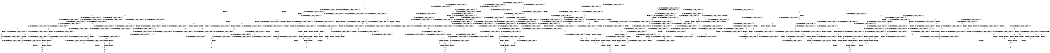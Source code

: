 digraph BCG {
size = "7, 10.5";
center = TRUE;
node [shape = circle];
0 [peripheries = 2];
0 -> 1 [label = "EX !0 !ATOMIC_EXCH_BRANCH (1, +0, FALSE, +0, 1, TRUE) !{0, 1, 2}"];
0 -> 2 [label = "EX !2 !ATOMIC_EXCH_BRANCH (2, +1, TRUE, +0, 2, TRUE) !{0, 1, 2}"];
0 -> 3 [label = "EX !1 !ATOMIC_EXCH_BRANCH (1, +1, TRUE, +0, 2, TRUE) !{0, 1, 2}"];
0 -> 4 [label = "EX !0 !ATOMIC_EXCH_BRANCH (1, +0, FALSE, +0, 1, TRUE) !{0, 1, 2}"];
1 -> 1 [label = "EX !0 !ATOMIC_EXCH_BRANCH (1, +0, FALSE, +0, 1, TRUE) !{0, 1, 2}"];
1 -> 5 [label = "EX !2 !ATOMIC_EXCH_BRANCH (2, +1, TRUE, +0, 2, TRUE) !{0, 1, 2}"];
1 -> 6 [label = "EX !1 !ATOMIC_EXCH_BRANCH (1, +1, TRUE, +0, 2, TRUE) !{0, 1, 2}"];
1 -> 4 [label = "EX !0 !ATOMIC_EXCH_BRANCH (1, +0, FALSE, +0, 1, TRUE) !{0, 1, 2}"];
2 -> 7 [label = "EX !0 !ATOMIC_EXCH_BRANCH (1, +0, FALSE, +0, 1, TRUE) !{0, 1, 2}"];
2 -> 8 [label = "EX !1 !ATOMIC_EXCH_BRANCH (1, +1, TRUE, +0, 2, TRUE) !{0, 1, 2}"];
2 -> 9 [label = "TERMINATE !2"];
2 -> 10 [label = "EX !0 !ATOMIC_EXCH_BRANCH (1, +0, FALSE, +0, 1, TRUE) !{0, 1, 2}"];
3 -> 11 [label = "EX !0 !ATOMIC_EXCH_BRANCH (1, +0, FALSE, +0, 1, FALSE) !{0, 1, 2}"];
3 -> 12 [label = "EX !2 !ATOMIC_EXCH_BRANCH (2, +1, TRUE, +0, 2, TRUE) !{0, 1, 2}"];
3 -> 13 [label = "TERMINATE !1"];
3 -> 14 [label = "EX !0 !ATOMIC_EXCH_BRANCH (1, +0, FALSE, +0, 1, FALSE) !{0, 1, 2}"];
4 -> 15 [label = "EX !1 !ATOMIC_EXCH_BRANCH (1, +1, TRUE, +0, 2, TRUE) !{0, 1, 2}"];
4 -> 4 [label = "EX !0 !ATOMIC_EXCH_BRANCH (1, +0, FALSE, +0, 1, TRUE) !{0, 1, 2}"];
4 -> 16 [label = "EX !2 !ATOMIC_EXCH_BRANCH (2, +1, TRUE, +0, 2, TRUE) !{0, 1, 2}"];
4 -> 17 [label = "EX !1 !ATOMIC_EXCH_BRANCH (1, +1, TRUE, +0, 2, TRUE) !{0, 1, 2}"];
5 -> 7 [label = "EX !0 !ATOMIC_EXCH_BRANCH (1, +0, FALSE, +0, 1, TRUE) !{0, 1, 2}"];
5 -> 18 [label = "EX !1 !ATOMIC_EXCH_BRANCH (1, +1, TRUE, +0, 2, TRUE) !{0, 1, 2}"];
5 -> 19 [label = "TERMINATE !2"];
5 -> 10 [label = "EX !0 !ATOMIC_EXCH_BRANCH (1, +0, FALSE, +0, 1, TRUE) !{0, 1, 2}"];
6 -> 11 [label = "EX !0 !ATOMIC_EXCH_BRANCH (1, +0, FALSE, +0, 1, FALSE) !{0, 1, 2}"];
6 -> 20 [label = "EX !2 !ATOMIC_EXCH_BRANCH (2, +1, TRUE, +0, 2, TRUE) !{0, 1, 2}"];
6 -> 21 [label = "TERMINATE !1"];
6 -> 14 [label = "EX !0 !ATOMIC_EXCH_BRANCH (1, +0, FALSE, +0, 1, FALSE) !{0, 1, 2}"];
7 -> 7 [label = "EX !0 !ATOMIC_EXCH_BRANCH (1, +0, FALSE, +0, 1, TRUE) !{0, 1, 2}"];
7 -> 18 [label = "EX !1 !ATOMIC_EXCH_BRANCH (1, +1, TRUE, +0, 2, TRUE) !{0, 1, 2}"];
7 -> 19 [label = "TERMINATE !2"];
7 -> 10 [label = "EX !0 !ATOMIC_EXCH_BRANCH (1, +0, FALSE, +0, 1, TRUE) !{0, 1, 2}"];
8 -> 22 [label = "EX !0 !ATOMIC_EXCH_BRANCH (1, +0, FALSE, +0, 1, FALSE) !{0, 1, 2}"];
8 -> 23 [label = "TERMINATE !2"];
8 -> 24 [label = "TERMINATE !1"];
8 -> 25 [label = "EX !0 !ATOMIC_EXCH_BRANCH (1, +0, FALSE, +0, 1, FALSE) !{0, 1, 2}"];
9 -> 26 [label = "EX !0 !ATOMIC_EXCH_BRANCH (1, +0, FALSE, +0, 1, TRUE) !{0, 1}"];
9 -> 27 [label = "EX !1 !ATOMIC_EXCH_BRANCH (1, +1, TRUE, +0, 2, TRUE) !{0, 1}"];
9 -> 28 [label = "EX !0 !ATOMIC_EXCH_BRANCH (1, +0, FALSE, +0, 1, TRUE) !{0, 1}"];
10 -> 29 [label = "EX !1 !ATOMIC_EXCH_BRANCH (1, +1, TRUE, +0, 2, TRUE) !{0, 1, 2}"];
10 -> 10 [label = "EX !0 !ATOMIC_EXCH_BRANCH (1, +0, FALSE, +0, 1, TRUE) !{0, 1, 2}"];
10 -> 30 [label = "EX !1 !ATOMIC_EXCH_BRANCH (1, +1, TRUE, +0, 2, TRUE) !{0, 1, 2}"];
10 -> 31 [label = "TERMINATE !2"];
11 -> 32 [label = "EX !0 !ATOMIC_EXCH_BRANCH (2, +0, FALSE, +0, 2, TRUE) !{0, 1, 2}"];
11 -> 33 [label = "EX !2 !ATOMIC_EXCH_BRANCH (2, +1, TRUE, +0, 2, TRUE) !{0, 1, 2}"];
11 -> 34 [label = "TERMINATE !1"];
11 -> 35 [label = "EX !0 !ATOMIC_EXCH_BRANCH (2, +0, FALSE, +0, 2, TRUE) !{0, 1, 2}"];
12 -> 22 [label = "EX !0 !ATOMIC_EXCH_BRANCH (1, +0, FALSE, +0, 1, FALSE) !{0, 1, 2}"];
12 -> 23 [label = "TERMINATE !2"];
12 -> 24 [label = "TERMINATE !1"];
12 -> 25 [label = "EX !0 !ATOMIC_EXCH_BRANCH (1, +0, FALSE, +0, 1, FALSE) !{0, 1, 2}"];
13 -> 36 [label = "EX !0 !ATOMIC_EXCH_BRANCH (1, +0, FALSE, +0, 1, FALSE) !{0, 2}"];
13 -> 37 [label = "EX !2 !ATOMIC_EXCH_BRANCH (2, +1, TRUE, +0, 2, TRUE) !{0, 2}"];
13 -> 38 [label = "EX !0 !ATOMIC_EXCH_BRANCH (1, +0, FALSE, +0, 1, FALSE) !{0, 2}"];
14 -> 35 [label = "EX !0 !ATOMIC_EXCH_BRANCH (2, +0, FALSE, +0, 2, TRUE) !{0, 1, 2}"];
14 -> 39 [label = "EX !2 !ATOMIC_EXCH_BRANCH (2, +1, TRUE, +0, 2, TRUE) !{0, 1, 2}"];
14 -> 40 [label = "TERMINATE !1"];
15 -> 41 [label = "EX !2 !ATOMIC_EXCH_BRANCH (2, +1, TRUE, +0, 2, TRUE) !{0, 1, 2}"];
15 -> 42 [label = "EX !0 !ATOMIC_EXCH_BRANCH (1, +0, FALSE, +0, 1, FALSE) !{0, 1, 2}"];
15 -> 43 [label = "EX !2 !ATOMIC_EXCH_BRANCH (2, +1, TRUE, +0, 2, TRUE) !{0, 1, 2}"];
15 -> 44 [label = "TERMINATE !1"];
16 -> 29 [label = "EX !1 !ATOMIC_EXCH_BRANCH (1, +1, TRUE, +0, 2, TRUE) !{0, 1, 2}"];
16 -> 10 [label = "EX !0 !ATOMIC_EXCH_BRANCH (1, +0, FALSE, +0, 1, TRUE) !{0, 1, 2}"];
16 -> 30 [label = "EX !1 !ATOMIC_EXCH_BRANCH (1, +1, TRUE, +0, 2, TRUE) !{0, 1, 2}"];
16 -> 31 [label = "TERMINATE !2"];
17 -> 14 [label = "EX !0 !ATOMIC_EXCH_BRANCH (1, +0, FALSE, +0, 1, FALSE) !{0, 1, 2}"];
17 -> 45 [label = "EX !2 !ATOMIC_EXCH_BRANCH (2, +1, TRUE, +0, 2, TRUE) !{0, 1, 2}"];
17 -> 46 [label = "TERMINATE !1"];
18 -> 22 [label = "EX !0 !ATOMIC_EXCH_BRANCH (1, +0, FALSE, +0, 1, FALSE) !{0, 1, 2}"];
18 -> 47 [label = "TERMINATE !2"];
18 -> 48 [label = "TERMINATE !1"];
18 -> 25 [label = "EX !0 !ATOMIC_EXCH_BRANCH (1, +0, FALSE, +0, 1, FALSE) !{0, 1, 2}"];
19 -> 26 [label = "EX !0 !ATOMIC_EXCH_BRANCH (1, +0, FALSE, +0, 1, TRUE) !{0, 1}"];
19 -> 49 [label = "EX !1 !ATOMIC_EXCH_BRANCH (1, +1, TRUE, +0, 2, TRUE) !{0, 1}"];
19 -> 28 [label = "EX !0 !ATOMIC_EXCH_BRANCH (1, +0, FALSE, +0, 1, TRUE) !{0, 1}"];
20 -> 22 [label = "EX !0 !ATOMIC_EXCH_BRANCH (1, +0, FALSE, +0, 1, FALSE) !{0, 1, 2}"];
20 -> 47 [label = "TERMINATE !2"];
20 -> 48 [label = "TERMINATE !1"];
20 -> 25 [label = "EX !0 !ATOMIC_EXCH_BRANCH (1, +0, FALSE, +0, 1, FALSE) !{0, 1, 2}"];
21 -> 36 [label = "EX !0 !ATOMIC_EXCH_BRANCH (1, +0, FALSE, +0, 1, FALSE) !{0, 2}"];
21 -> 50 [label = "EX !2 !ATOMIC_EXCH_BRANCH (2, +1, TRUE, +0, 2, TRUE) !{0, 2}"];
21 -> 38 [label = "EX !0 !ATOMIC_EXCH_BRANCH (1, +0, FALSE, +0, 1, FALSE) !{0, 2}"];
22 -> 51 [label = "EX !0 !ATOMIC_EXCH_BRANCH (2, +0, FALSE, +0, 2, FALSE) !{0, 1, 2}"];
22 -> 52 [label = "TERMINATE !2"];
22 -> 53 [label = "TERMINATE !1"];
22 -> 54 [label = "EX !0 !ATOMIC_EXCH_BRANCH (2, +0, FALSE, +0, 2, FALSE) !{0, 1, 2}"];
23 -> 55 [label = "EX !0 !ATOMIC_EXCH_BRANCH (1, +0, FALSE, +0, 1, FALSE) !{0, 1}"];
23 -> 56 [label = "TERMINATE !1"];
23 -> 57 [label = "EX !0 !ATOMIC_EXCH_BRANCH (1, +0, FALSE, +0, 1, FALSE) !{0, 1}"];
24 -> 58 [label = "EX !0 !ATOMIC_EXCH_BRANCH (1, +0, FALSE, +0, 1, FALSE) !{0, 2}"];
24 -> 56 [label = "TERMINATE !2"];
24 -> 59 [label = "EX !0 !ATOMIC_EXCH_BRANCH (1, +0, FALSE, +0, 1, FALSE) !{0, 2}"];
25 -> 54 [label = "EX !0 !ATOMIC_EXCH_BRANCH (2, +0, FALSE, +0, 2, FALSE) !{0, 1, 2}"];
25 -> 60 [label = "TERMINATE !2"];
25 -> 61 [label = "TERMINATE !1"];
26 -> 26 [label = "EX !0 !ATOMIC_EXCH_BRANCH (1, +0, FALSE, +0, 1, TRUE) !{0, 1}"];
26 -> 49 [label = "EX !1 !ATOMIC_EXCH_BRANCH (1, +1, TRUE, +0, 2, TRUE) !{0, 1}"];
26 -> 28 [label = "EX !0 !ATOMIC_EXCH_BRANCH (1, +0, FALSE, +0, 1, TRUE) !{0, 1}"];
27 -> 55 [label = "EX !0 !ATOMIC_EXCH_BRANCH (1, +0, FALSE, +0, 1, FALSE) !{0, 1}"];
27 -> 56 [label = "TERMINATE !1"];
27 -> 57 [label = "EX !0 !ATOMIC_EXCH_BRANCH (1, +0, FALSE, +0, 1, FALSE) !{0, 1}"];
28 -> 62 [label = "EX !1 !ATOMIC_EXCH_BRANCH (1, +1, TRUE, +0, 2, TRUE) !{0, 1}"];
28 -> 28 [label = "EX !0 !ATOMIC_EXCH_BRANCH (1, +0, FALSE, +0, 1, TRUE) !{0, 1}"];
28 -> 63 [label = "EX !1 !ATOMIC_EXCH_BRANCH (1, +1, TRUE, +0, 2, TRUE) !{0, 1}"];
29 -> 64 [label = "EX !0 !ATOMIC_EXCH_BRANCH (1, +0, FALSE, +0, 1, FALSE) !{0, 1, 2}"];
29 -> 65 [label = "TERMINATE !2"];
29 -> 66 [label = "TERMINATE !1"];
30 -> 25 [label = "EX !0 !ATOMIC_EXCH_BRANCH (1, +0, FALSE, +0, 1, FALSE) !{0, 1, 2}"];
30 -> 67 [label = "TERMINATE !2"];
30 -> 68 [label = "TERMINATE !1"];
31 -> 69 [label = "EX !0 !ATOMIC_EXCH_BRANCH (1, +0, FALSE, +0, 1, TRUE) !{0, 1}"];
31 -> 70 [label = "EX !1 !ATOMIC_EXCH_BRANCH (1, +1, TRUE, +0, 2, TRUE) !{0, 1}"];
32 -> 32 [label = "EX !0 !ATOMIC_EXCH_BRANCH (2, +0, FALSE, +0, 2, TRUE) !{0, 1, 2}"];
32 -> 33 [label = "EX !2 !ATOMIC_EXCH_BRANCH (2, +1, TRUE, +0, 2, TRUE) !{0, 1, 2}"];
32 -> 34 [label = "TERMINATE !1"];
32 -> 35 [label = "EX !0 !ATOMIC_EXCH_BRANCH (2, +0, FALSE, +0, 2, TRUE) !{0, 1, 2}"];
33 -> 51 [label = "EX !0 !ATOMIC_EXCH_BRANCH (2, +0, FALSE, +0, 2, FALSE) !{0, 1, 2}"];
33 -> 52 [label = "TERMINATE !2"];
33 -> 53 [label = "TERMINATE !1"];
33 -> 54 [label = "EX !0 !ATOMIC_EXCH_BRANCH (2, +0, FALSE, +0, 2, FALSE) !{0, 1, 2}"];
34 -> 71 [label = "EX !0 !ATOMIC_EXCH_BRANCH (2, +0, FALSE, +0, 2, TRUE) !{0, 2}"];
34 -> 72 [label = "EX !2 !ATOMIC_EXCH_BRANCH (2, +1, TRUE, +0, 2, TRUE) !{0, 2}"];
34 -> 73 [label = "EX !0 !ATOMIC_EXCH_BRANCH (2, +0, FALSE, +0, 2, TRUE) !{0, 2}"];
35 -> 35 [label = "EX !0 !ATOMIC_EXCH_BRANCH (2, +0, FALSE, +0, 2, TRUE) !{0, 1, 2}"];
35 -> 39 [label = "EX !2 !ATOMIC_EXCH_BRANCH (2, +1, TRUE, +0, 2, TRUE) !{0, 1, 2}"];
35 -> 40 [label = "TERMINATE !1"];
36 -> 71 [label = "EX !0 !ATOMIC_EXCH_BRANCH (2, +0, FALSE, +0, 2, TRUE) !{0, 2}"];
36 -> 72 [label = "EX !2 !ATOMIC_EXCH_BRANCH (2, +1, TRUE, +0, 2, TRUE) !{0, 2}"];
36 -> 73 [label = "EX !0 !ATOMIC_EXCH_BRANCH (2, +0, FALSE, +0, 2, TRUE) !{0, 2}"];
37 -> 58 [label = "EX !0 !ATOMIC_EXCH_BRANCH (1, +0, FALSE, +0, 1, FALSE) !{0, 2}"];
37 -> 56 [label = "TERMINATE !2"];
37 -> 59 [label = "EX !0 !ATOMIC_EXCH_BRANCH (1, +0, FALSE, +0, 1, FALSE) !{0, 2}"];
38 -> 74 [label = "EX !2 !ATOMIC_EXCH_BRANCH (2, +1, TRUE, +0, 2, TRUE) !{0, 2}"];
38 -> 73 [label = "EX !0 !ATOMIC_EXCH_BRANCH (2, +0, FALSE, +0, 2, TRUE) !{0, 2}"];
38 -> 75 [label = "EX !2 !ATOMIC_EXCH_BRANCH (2, +1, TRUE, +0, 2, TRUE) !{0, 2}"];
39 -> 54 [label = "EX !0 !ATOMIC_EXCH_BRANCH (2, +0, FALSE, +0, 2, FALSE) !{0, 1, 2}"];
39 -> 60 [label = "TERMINATE !2"];
39 -> 61 [label = "TERMINATE !1"];
40 -> 76 [label = "EX !0 !ATOMIC_EXCH_BRANCH (2, +0, FALSE, +0, 2, TRUE) !{0, 2}"];
40 -> 77 [label = "EX !2 !ATOMIC_EXCH_BRANCH (2, +1, TRUE, +0, 2, TRUE) !{0, 2}"];
41 -> 78 [label = "EX !0 !ATOMIC_EXCH_BRANCH (1, +0, FALSE, +0, 1, FALSE) !{0, 1, 2}"];
41 -> 79 [label = "TERMINATE !2"];
41 -> 80 [label = "TERMINATE !1"];
41 -> 25 [label = "EX !0 !ATOMIC_EXCH_BRANCH (1, +0, FALSE, +0, 1, FALSE) !{0, 1, 2}"];
42 -> 81 [label = "EX !2 !ATOMIC_EXCH_BRANCH (2, +1, TRUE, +0, 2, TRUE) !{0, 1, 2}"];
42 -> 82 [label = "EX !0 !ATOMIC_EXCH_BRANCH (2, +0, FALSE, +0, 2, TRUE) !{0, 1, 2}"];
42 -> 83 [label = "EX !2 !ATOMIC_EXCH_BRANCH (2, +1, TRUE, +0, 2, TRUE) !{0, 1, 2}"];
42 -> 84 [label = "TERMINATE !1"];
43 -> 64 [label = "EX !0 !ATOMIC_EXCH_BRANCH (1, +0, FALSE, +0, 1, FALSE) !{0, 1, 2}"];
43 -> 65 [label = "TERMINATE !2"];
43 -> 66 [label = "TERMINATE !1"];
44 -> 85 [label = "EX !0 !ATOMIC_EXCH_BRANCH (1, +0, FALSE, +0, 1, FALSE) !{0, 2}"];
44 -> 86 [label = "EX !2 !ATOMIC_EXCH_BRANCH (2, +1, TRUE, +0, 2, TRUE) !{0, 2}"];
45 -> 25 [label = "EX !0 !ATOMIC_EXCH_BRANCH (1, +0, FALSE, +0, 1, FALSE) !{0, 1, 2}"];
45 -> 67 [label = "TERMINATE !2"];
45 -> 68 [label = "TERMINATE !1"];
46 -> 87 [label = "EX !0 !ATOMIC_EXCH_BRANCH (1, +0, FALSE, +0, 1, FALSE) !{0, 2}"];
46 -> 88 [label = "EX !2 !ATOMIC_EXCH_BRANCH (2, +1, TRUE, +0, 2, TRUE) !{0, 2}"];
47 -> 55 [label = "EX !0 !ATOMIC_EXCH_BRANCH (1, +0, FALSE, +0, 1, FALSE) !{0, 1}"];
47 -> 89 [label = "TERMINATE !1"];
47 -> 57 [label = "EX !0 !ATOMIC_EXCH_BRANCH (1, +0, FALSE, +0, 1, FALSE) !{0, 1}"];
48 -> 58 [label = "EX !0 !ATOMIC_EXCH_BRANCH (1, +0, FALSE, +0, 1, FALSE) !{0, 2}"];
48 -> 89 [label = "TERMINATE !2"];
48 -> 59 [label = "EX !0 !ATOMIC_EXCH_BRANCH (1, +0, FALSE, +0, 1, FALSE) !{0, 2}"];
49 -> 55 [label = "EX !0 !ATOMIC_EXCH_BRANCH (1, +0, FALSE, +0, 1, FALSE) !{0, 1}"];
49 -> 89 [label = "TERMINATE !1"];
49 -> 57 [label = "EX !0 !ATOMIC_EXCH_BRANCH (1, +0, FALSE, +0, 1, FALSE) !{0, 1}"];
50 -> 58 [label = "EX !0 !ATOMIC_EXCH_BRANCH (1, +0, FALSE, +0, 1, FALSE) !{0, 2}"];
50 -> 89 [label = "TERMINATE !2"];
50 -> 59 [label = "EX !0 !ATOMIC_EXCH_BRANCH (1, +0, FALSE, +0, 1, FALSE) !{0, 2}"];
51 -> 90 [label = "TERMINATE !0"];
51 -> 91 [label = "TERMINATE !2"];
51 -> 92 [label = "TERMINATE !1"];
52 -> 93 [label = "EX !0 !ATOMIC_EXCH_BRANCH (2, +0, FALSE, +0, 2, FALSE) !{0, 1}"];
52 -> 94 [label = "TERMINATE !1"];
52 -> 95 [label = "EX !0 !ATOMIC_EXCH_BRANCH (2, +0, FALSE, +0, 2, FALSE) !{0, 1}"];
53 -> 96 [label = "EX !0 !ATOMIC_EXCH_BRANCH (2, +0, FALSE, +0, 2, FALSE) !{0, 2}"];
53 -> 94 [label = "TERMINATE !2"];
53 -> 97 [label = "EX !0 !ATOMIC_EXCH_BRANCH (2, +0, FALSE, +0, 2, FALSE) !{0, 2}"];
54 -> 98 [label = "TERMINATE !0"];
54 -> 99 [label = "TERMINATE !2"];
54 -> 100 [label = "TERMINATE !1"];
55 -> 93 [label = "EX !0 !ATOMIC_EXCH_BRANCH (2, +0, FALSE, +0, 2, FALSE) !{0, 1}"];
55 -> 94 [label = "TERMINATE !1"];
55 -> 95 [label = "EX !0 !ATOMIC_EXCH_BRANCH (2, +0, FALSE, +0, 2, FALSE) !{0, 1}"];
56 -> 101 [label = "EX !0 !ATOMIC_EXCH_BRANCH (1, +0, FALSE, +0, 1, FALSE) !{0}"];
56 -> 102 [label = "EX !0 !ATOMIC_EXCH_BRANCH (1, +0, FALSE, +0, 1, FALSE) !{0}"];
57 -> 95 [label = "EX !0 !ATOMIC_EXCH_BRANCH (2, +0, FALSE, +0, 2, FALSE) !{0, 1}"];
57 -> 103 [label = "TERMINATE !1"];
58 -> 96 [label = "EX !0 !ATOMIC_EXCH_BRANCH (2, +0, FALSE, +0, 2, FALSE) !{0, 2}"];
58 -> 94 [label = "TERMINATE !2"];
58 -> 97 [label = "EX !0 !ATOMIC_EXCH_BRANCH (2, +0, FALSE, +0, 2, FALSE) !{0, 2}"];
59 -> 97 [label = "EX !0 !ATOMIC_EXCH_BRANCH (2, +0, FALSE, +0, 2, FALSE) !{0, 2}"];
59 -> 104 [label = "TERMINATE !2"];
60 -> 105 [label = "EX !0 !ATOMIC_EXCH_BRANCH (2, +0, FALSE, +0, 2, FALSE) !{0, 1}"];
60 -> 106 [label = "TERMINATE !1"];
61 -> 107 [label = "EX !0 !ATOMIC_EXCH_BRANCH (2, +0, FALSE, +0, 2, FALSE) !{0, 2}"];
61 -> 106 [label = "TERMINATE !2"];
62 -> 108 [label = "EX !0 !ATOMIC_EXCH_BRANCH (1, +0, FALSE, +0, 1, FALSE) !{0, 1}"];
62 -> 109 [label = "TERMINATE !1"];
62 -> 57 [label = "EX !0 !ATOMIC_EXCH_BRANCH (1, +0, FALSE, +0, 1, FALSE) !{0, 1}"];
63 -> 57 [label = "EX !0 !ATOMIC_EXCH_BRANCH (1, +0, FALSE, +0, 1, FALSE) !{0, 1}"];
63 -> 110 [label = "TERMINATE !1"];
64 -> 111 [label = "EX !0 !ATOMIC_EXCH_BRANCH (2, +0, FALSE, +0, 2, FALSE) !{0, 1, 2}"];
64 -> 112 [label = "TERMINATE !2"];
64 -> 113 [label = "TERMINATE !1"];
65 -> 114 [label = "EX !0 !ATOMIC_EXCH_BRANCH (1, +0, FALSE, +0, 1, FALSE) !{0, 1}"];
65 -> 115 [label = "TERMINATE !1"];
66 -> 116 [label = "EX !0 !ATOMIC_EXCH_BRANCH (1, +0, FALSE, +0, 1, FALSE) !{0, 2}"];
66 -> 115 [label = "TERMINATE !2"];
67 -> 117 [label = "EX !0 !ATOMIC_EXCH_BRANCH (1, +0, FALSE, +0, 1, FALSE) !{0, 1}"];
67 -> 118 [label = "TERMINATE !1"];
68 -> 119 [label = "EX !0 !ATOMIC_EXCH_BRANCH (1, +0, FALSE, +0, 1, FALSE) !{0, 2}"];
68 -> 118 [label = "TERMINATE !2"];
69 -> 69 [label = "EX !0 !ATOMIC_EXCH_BRANCH (1, +0, FALSE, +0, 1, TRUE) !{0, 1}"];
69 -> 70 [label = "EX !1 !ATOMIC_EXCH_BRANCH (1, +1, TRUE, +0, 2, TRUE) !{0, 1}"];
70 -> 117 [label = "EX !0 !ATOMIC_EXCH_BRANCH (1, +0, FALSE, +0, 1, FALSE) !{0, 1}"];
70 -> 118 [label = "TERMINATE !1"];
71 -> 71 [label = "EX !0 !ATOMIC_EXCH_BRANCH (2, +0, FALSE, +0, 2, TRUE) !{0, 2}"];
71 -> 72 [label = "EX !2 !ATOMIC_EXCH_BRANCH (2, +1, TRUE, +0, 2, TRUE) !{0, 2}"];
71 -> 73 [label = "EX !0 !ATOMIC_EXCH_BRANCH (2, +0, FALSE, +0, 2, TRUE) !{0, 2}"];
72 -> 96 [label = "EX !0 !ATOMIC_EXCH_BRANCH (2, +0, FALSE, +0, 2, FALSE) !{0, 2}"];
72 -> 94 [label = "TERMINATE !2"];
72 -> 97 [label = "EX !0 !ATOMIC_EXCH_BRANCH (2, +0, FALSE, +0, 2, FALSE) !{0, 2}"];
73 -> 74 [label = "EX !2 !ATOMIC_EXCH_BRANCH (2, +1, TRUE, +0, 2, TRUE) !{0, 2}"];
73 -> 73 [label = "EX !0 !ATOMIC_EXCH_BRANCH (2, +0, FALSE, +0, 2, TRUE) !{0, 2}"];
73 -> 75 [label = "EX !2 !ATOMIC_EXCH_BRANCH (2, +1, TRUE, +0, 2, TRUE) !{0, 2}"];
74 -> 120 [label = "EX !0 !ATOMIC_EXCH_BRANCH (2, +0, FALSE, +0, 2, FALSE) !{0, 2}"];
74 -> 121 [label = "TERMINATE !2"];
74 -> 97 [label = "EX !0 !ATOMIC_EXCH_BRANCH (2, +0, FALSE, +0, 2, FALSE) !{0, 2}"];
75 -> 97 [label = "EX !0 !ATOMIC_EXCH_BRANCH (2, +0, FALSE, +0, 2, FALSE) !{0, 2}"];
75 -> 104 [label = "TERMINATE !2"];
76 -> 76 [label = "EX !0 !ATOMIC_EXCH_BRANCH (2, +0, FALSE, +0, 2, TRUE) !{0, 2}"];
76 -> 77 [label = "EX !2 !ATOMIC_EXCH_BRANCH (2, +1, TRUE, +0, 2, TRUE) !{0, 2}"];
77 -> 107 [label = "EX !0 !ATOMIC_EXCH_BRANCH (2, +0, FALSE, +0, 2, FALSE) !{0, 2}"];
77 -> 106 [label = "TERMINATE !2"];
78 -> 122 [label = "EX !0 !ATOMIC_EXCH_BRANCH (2, +0, FALSE, +0, 2, FALSE) !{0, 1, 2}"];
78 -> 123 [label = "TERMINATE !2"];
78 -> 124 [label = "TERMINATE !1"];
78 -> 54 [label = "EX !0 !ATOMIC_EXCH_BRANCH (2, +0, FALSE, +0, 2, FALSE) !{0, 1, 2}"];
79 -> 125 [label = "EX !0 !ATOMIC_EXCH_BRANCH (1, +0, FALSE, +0, 1, FALSE) !{0, 1}"];
79 -> 126 [label = "TERMINATE !1"];
80 -> 127 [label = "EX !0 !ATOMIC_EXCH_BRANCH (1, +0, FALSE, +0, 1, FALSE) !{0, 2}"];
80 -> 126 [label = "TERMINATE !2"];
81 -> 122 [label = "EX !0 !ATOMIC_EXCH_BRANCH (2, +0, FALSE, +0, 2, FALSE) !{0, 1, 2}"];
81 -> 123 [label = "TERMINATE !2"];
81 -> 124 [label = "TERMINATE !1"];
81 -> 54 [label = "EX !0 !ATOMIC_EXCH_BRANCH (2, +0, FALSE, +0, 2, FALSE) !{0, 1, 2}"];
82 -> 81 [label = "EX !2 !ATOMIC_EXCH_BRANCH (2, +1, TRUE, +0, 2, TRUE) !{0, 1, 2}"];
82 -> 82 [label = "EX !0 !ATOMIC_EXCH_BRANCH (2, +0, FALSE, +0, 2, TRUE) !{0, 1, 2}"];
82 -> 83 [label = "EX !2 !ATOMIC_EXCH_BRANCH (2, +1, TRUE, +0, 2, TRUE) !{0, 1, 2}"];
82 -> 84 [label = "TERMINATE !1"];
83 -> 111 [label = "EX !0 !ATOMIC_EXCH_BRANCH (2, +0, FALSE, +0, 2, FALSE) !{0, 1, 2}"];
83 -> 112 [label = "TERMINATE !2"];
83 -> 113 [label = "TERMINATE !1"];
84 -> 128 [label = "EX !0 !ATOMIC_EXCH_BRANCH (2, +0, FALSE, +0, 2, TRUE) !{0, 2}"];
84 -> 129 [label = "EX !2 !ATOMIC_EXCH_BRANCH (2, +1, TRUE, +0, 2, TRUE) !{0, 2}"];
85 -> 128 [label = "EX !0 !ATOMIC_EXCH_BRANCH (2, +0, FALSE, +0, 2, TRUE) !{0, 2}"];
85 -> 129 [label = "EX !2 !ATOMIC_EXCH_BRANCH (2, +1, TRUE, +0, 2, TRUE) !{0, 2}"];
86 -> 116 [label = "EX !0 !ATOMIC_EXCH_BRANCH (1, +0, FALSE, +0, 1, FALSE) !{0, 2}"];
86 -> 115 [label = "TERMINATE !2"];
87 -> 76 [label = "EX !0 !ATOMIC_EXCH_BRANCH (2, +0, FALSE, +0, 2, TRUE) !{0, 2}"];
87 -> 77 [label = "EX !2 !ATOMIC_EXCH_BRANCH (2, +1, TRUE, +0, 2, TRUE) !{0, 2}"];
88 -> 119 [label = "EX !0 !ATOMIC_EXCH_BRANCH (1, +0, FALSE, +0, 1, FALSE) !{0, 2}"];
88 -> 118 [label = "TERMINATE !2"];
89 -> 101 [label = "EX !0 !ATOMIC_EXCH_BRANCH (1, +0, FALSE, +0, 1, FALSE) !{0}"];
89 -> 102 [label = "EX !0 !ATOMIC_EXCH_BRANCH (1, +0, FALSE, +0, 1, FALSE) !{0}"];
90 -> 130 [label = "TERMINATE !2"];
90 -> 131 [label = "TERMINATE !1"];
91 -> 130 [label = "TERMINATE !0"];
91 -> 132 [label = "TERMINATE !1"];
92 -> 131 [label = "TERMINATE !0"];
92 -> 132 [label = "TERMINATE !2"];
93 -> 130 [label = "TERMINATE !0"];
93 -> 132 [label = "TERMINATE !1"];
94 -> 133 [label = "EX !0 !ATOMIC_EXCH_BRANCH (2, +0, FALSE, +0, 2, FALSE) !{0}"];
94 -> 134 [label = "EX !0 !ATOMIC_EXCH_BRANCH (2, +0, FALSE, +0, 2, FALSE) !{0}"];
95 -> 135 [label = "TERMINATE !0"];
95 -> 136 [label = "TERMINATE !1"];
96 -> 131 [label = "TERMINATE !0"];
96 -> 132 [label = "TERMINATE !2"];
97 -> 137 [label = "TERMINATE !0"];
97 -> 138 [label = "TERMINATE !2"];
98 -> 139 [label = "TERMINATE !2"];
98 -> 140 [label = "TERMINATE !1"];
99 -> 139 [label = "TERMINATE !0"];
99 -> 141 [label = "TERMINATE !1"];
100 -> 140 [label = "TERMINATE !0"];
100 -> 141 [label = "TERMINATE !2"];
101 -> 133 [label = "EX !0 !ATOMIC_EXCH_BRANCH (2, +0, FALSE, +0, 2, FALSE) !{0}"];
101 -> 134 [label = "EX !0 !ATOMIC_EXCH_BRANCH (2, +0, FALSE, +0, 2, FALSE) !{0}"];
102 -> 134 [label = "EX !0 !ATOMIC_EXCH_BRANCH (2, +0, FALSE, +0, 2, FALSE) !{0}"];
103 -> 142 [label = "EX !0 !ATOMIC_EXCH_BRANCH (2, +0, FALSE, +0, 2, FALSE) !{0}"];
104 -> 143 [label = "EX !0 !ATOMIC_EXCH_BRANCH (2, +0, FALSE, +0, 2, FALSE) !{0}"];
105 -> 139 [label = "TERMINATE !0"];
105 -> 141 [label = "TERMINATE !1"];
106 -> 144 [label = "EX !0 !ATOMIC_EXCH_BRANCH (2, +0, FALSE, +0, 2, FALSE) !{0}"];
107 -> 140 [label = "TERMINATE !0"];
107 -> 141 [label = "TERMINATE !2"];
108 -> 145 [label = "EX !0 !ATOMIC_EXCH_BRANCH (2, +0, FALSE, +0, 2, FALSE) !{0, 1}"];
108 -> 146 [label = "TERMINATE !1"];
108 -> 95 [label = "EX !0 !ATOMIC_EXCH_BRANCH (2, +0, FALSE, +0, 2, FALSE) !{0, 1}"];
109 -> 147 [label = "EX !0 !ATOMIC_EXCH_BRANCH (1, +0, FALSE, +0, 1, FALSE) !{0}"];
110 -> 148 [label = "EX !0 !ATOMIC_EXCH_BRANCH (1, +0, FALSE, +0, 1, FALSE) !{0}"];
111 -> 149 [label = "TERMINATE !0"];
111 -> 150 [label = "TERMINATE !2"];
111 -> 151 [label = "TERMINATE !1"];
112 -> 152 [label = "EX !0 !ATOMIC_EXCH_BRANCH (2, +0, FALSE, +0, 2, FALSE) !{0, 1}"];
112 -> 153 [label = "TERMINATE !1"];
113 -> 154 [label = "EX !0 !ATOMIC_EXCH_BRANCH (2, +0, FALSE, +0, 2, FALSE) !{0, 2}"];
113 -> 153 [label = "TERMINATE !2"];
114 -> 152 [label = "EX !0 !ATOMIC_EXCH_BRANCH (2, +0, FALSE, +0, 2, FALSE) !{0, 1}"];
114 -> 153 [label = "TERMINATE !1"];
115 -> 155 [label = "EX !0 !ATOMIC_EXCH_BRANCH (1, +0, FALSE, +0, 1, FALSE) !{0}"];
116 -> 154 [label = "EX !0 !ATOMIC_EXCH_BRANCH (2, +0, FALSE, +0, 2, FALSE) !{0, 2}"];
116 -> 153 [label = "TERMINATE !2"];
117 -> 105 [label = "EX !0 !ATOMIC_EXCH_BRANCH (2, +0, FALSE, +0, 2, FALSE) !{0, 1}"];
117 -> 106 [label = "TERMINATE !1"];
118 -> 156 [label = "EX !0 !ATOMIC_EXCH_BRANCH (1, +0, FALSE, +0, 1, FALSE) !{0}"];
119 -> 107 [label = "EX !0 !ATOMIC_EXCH_BRANCH (2, +0, FALSE, +0, 2, FALSE) !{0, 2}"];
119 -> 106 [label = "TERMINATE !2"];
120 -> 157 [label = "TERMINATE !0"];
120 -> 158 [label = "TERMINATE !2"];
121 -> 159 [label = "EX !0 !ATOMIC_EXCH_BRANCH (2, +0, FALSE, +0, 2, FALSE) !{0}"];
122 -> 160 [label = "TERMINATE !0"];
122 -> 161 [label = "TERMINATE !2"];
122 -> 162 [label = "TERMINATE !1"];
123 -> 163 [label = "EX !0 !ATOMIC_EXCH_BRANCH (2, +0, FALSE, +0, 2, FALSE) !{0, 1}"];
123 -> 164 [label = "TERMINATE !1"];
124 -> 165 [label = "EX !0 !ATOMIC_EXCH_BRANCH (2, +0, FALSE, +0, 2, FALSE) !{0, 2}"];
124 -> 164 [label = "TERMINATE !2"];
125 -> 163 [label = "EX !0 !ATOMIC_EXCH_BRANCH (2, +0, FALSE, +0, 2, FALSE) !{0, 1}"];
125 -> 164 [label = "TERMINATE !1"];
126 -> 166 [label = "EX !0 !ATOMIC_EXCH_BRANCH (1, +0, FALSE, +0, 1, FALSE) !{0}"];
127 -> 165 [label = "EX !0 !ATOMIC_EXCH_BRANCH (2, +0, FALSE, +0, 2, FALSE) !{0, 2}"];
127 -> 164 [label = "TERMINATE !2"];
128 -> 128 [label = "EX !0 !ATOMIC_EXCH_BRANCH (2, +0, FALSE, +0, 2, TRUE) !{0, 2}"];
128 -> 129 [label = "EX !2 !ATOMIC_EXCH_BRANCH (2, +1, TRUE, +0, 2, TRUE) !{0, 2}"];
129 -> 154 [label = "EX !0 !ATOMIC_EXCH_BRANCH (2, +0, FALSE, +0, 2, FALSE) !{0, 2}"];
129 -> 153 [label = "TERMINATE !2"];
130 -> 167 [label = "TERMINATE !1"];
131 -> 167 [label = "TERMINATE !2"];
132 -> 167 [label = "TERMINATE !0"];
133 -> 167 [label = "TERMINATE !0"];
134 -> 168 [label = "TERMINATE !0"];
135 -> 169 [label = "TERMINATE !1"];
136 -> 169 [label = "TERMINATE !0"];
137 -> 170 [label = "TERMINATE !2"];
138 -> 170 [label = "TERMINATE !0"];
139 -> 171 [label = "TERMINATE !1"];
140 -> 171 [label = "TERMINATE !2"];
141 -> 171 [label = "TERMINATE !0"];
142 -> 169 [label = "TERMINATE !0"];
143 -> 170 [label = "TERMINATE !0"];
144 -> 171 [label = "TERMINATE !0"];
145 -> 172 [label = "TERMINATE !0"];
145 -> 173 [label = "TERMINATE !1"];
146 -> 174 [label = "EX !0 !ATOMIC_EXCH_BRANCH (2, +0, FALSE, +0, 2, FALSE) !{0}"];
147 -> 174 [label = "EX !0 !ATOMIC_EXCH_BRANCH (2, +0, FALSE, +0, 2, FALSE) !{0}"];
148 -> 142 [label = "EX !0 !ATOMIC_EXCH_BRANCH (2, +0, FALSE, +0, 2, FALSE) !{0}"];
149 -> 175 [label = "TERMINATE !2"];
149 -> 176 [label = "TERMINATE !1"];
150 -> 175 [label = "TERMINATE !0"];
150 -> 177 [label = "TERMINATE !1"];
151 -> 176 [label = "TERMINATE !0"];
151 -> 177 [label = "TERMINATE !2"];
152 -> 175 [label = "TERMINATE !0"];
152 -> 177 [label = "TERMINATE !1"];
153 -> 178 [label = "EX !0 !ATOMIC_EXCH_BRANCH (2, +0, FALSE, +0, 2, FALSE) !{0}"];
154 -> 176 [label = "TERMINATE !0"];
154 -> 177 [label = "TERMINATE !2"];
155 -> 178 [label = "EX !0 !ATOMIC_EXCH_BRANCH (2, +0, FALSE, +0, 2, FALSE) !{0}"];
156 -> 144 [label = "EX !0 !ATOMIC_EXCH_BRANCH (2, +0, FALSE, +0, 2, FALSE) !{0}"];
157 -> 179 [label = "TERMINATE !2"];
158 -> 179 [label = "TERMINATE !0"];
159 -> 179 [label = "TERMINATE !0"];
160 -> 180 [label = "TERMINATE !2"];
160 -> 181 [label = "TERMINATE !1"];
161 -> 180 [label = "TERMINATE !0"];
161 -> 182 [label = "TERMINATE !1"];
162 -> 181 [label = "TERMINATE !0"];
162 -> 182 [label = "TERMINATE !2"];
163 -> 180 [label = "TERMINATE !0"];
163 -> 182 [label = "TERMINATE !1"];
164 -> 183 [label = "EX !0 !ATOMIC_EXCH_BRANCH (2, +0, FALSE, +0, 2, FALSE) !{0}"];
165 -> 181 [label = "TERMINATE !0"];
165 -> 182 [label = "TERMINATE !2"];
166 -> 183 [label = "EX !0 !ATOMIC_EXCH_BRANCH (2, +0, FALSE, +0, 2, FALSE) !{0}"];
167 -> 184 [label = "exit"];
168 -> 185 [label = "exit"];
169 -> 186 [label = "exit"];
170 -> 187 [label = "exit"];
171 -> 188 [label = "exit"];
172 -> 189 [label = "TERMINATE !1"];
173 -> 189 [label = "TERMINATE !0"];
174 -> 189 [label = "TERMINATE !0"];
175 -> 190 [label = "TERMINATE !1"];
176 -> 190 [label = "TERMINATE !2"];
177 -> 190 [label = "TERMINATE !0"];
178 -> 190 [label = "TERMINATE !0"];
179 -> 191 [label = "exit"];
180 -> 192 [label = "TERMINATE !1"];
181 -> 192 [label = "TERMINATE !2"];
182 -> 192 [label = "TERMINATE !0"];
183 -> 192 [label = "TERMINATE !0"];
189 -> 193 [label = "exit"];
190 -> 194 [label = "exit"];
192 -> 195 [label = "exit"];
}
